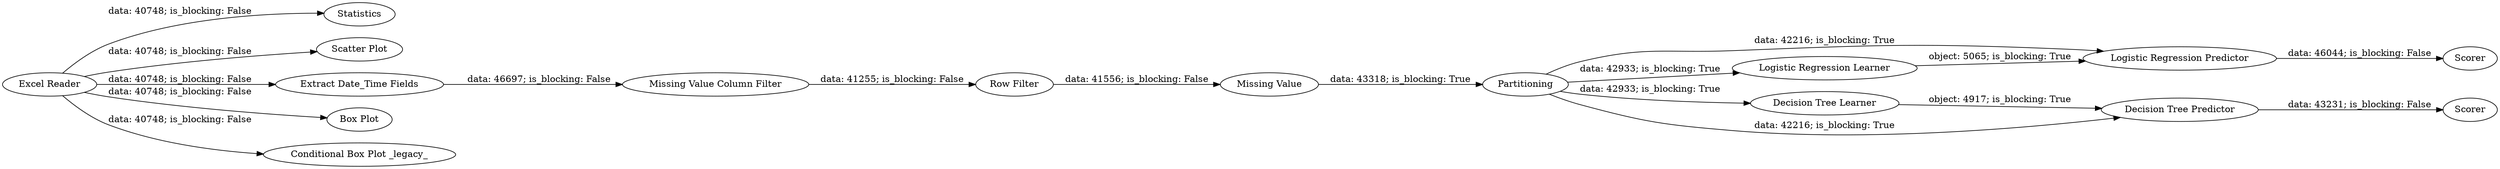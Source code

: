 digraph {
	"-7770376656964891939_8" [label="Missing Value Column Filter"]
	"-7770376656964891939_11" [label=Partitioning]
	"-7770376656964891939_14" [label="Logistic Regression Predictor"]
	"-7770376656964891939_4" [label=Statistics]
	"-7770376656964891939_13" [label="Decision Tree Predictor"]
	"-7770376656964891939_17" [label=Scorer]
	"-7770376656964891939_12" [label="Decision Tree Learner"]
	"-7770376656964891939_16" [label=Scorer]
	"-7770376656964891939_6" [label="Scatter Plot"]
	"-7770376656964891939_9" [label="Row Filter"]
	"-7770376656964891939_10" [label="Missing Value"]
	"-7770376656964891939_15" [label="Logistic Regression Learner"]
	"-7770376656964891939_7" [label="Extract Date_Time Fields"]
	"-7770376656964891939_3" [label="Box Plot"]
	"-7770376656964891939_5" [label="Conditional Box Plot _legacy_"]
	"-7770376656964891939_1" [label="Excel Reader"]
	"-7770376656964891939_1" -> "-7770376656964891939_4" [label="data: 40748; is_blocking: False"]
	"-7770376656964891939_10" -> "-7770376656964891939_11" [label="data: 43318; is_blocking: True"]
	"-7770376656964891939_1" -> "-7770376656964891939_5" [label="data: 40748; is_blocking: False"]
	"-7770376656964891939_13" -> "-7770376656964891939_16" [label="data: 43231; is_blocking: False"]
	"-7770376656964891939_11" -> "-7770376656964891939_14" [label="data: 42216; is_blocking: True"]
	"-7770376656964891939_1" -> "-7770376656964891939_3" [label="data: 40748; is_blocking: False"]
	"-7770376656964891939_11" -> "-7770376656964891939_15" [label="data: 42933; is_blocking: True"]
	"-7770376656964891939_8" -> "-7770376656964891939_9" [label="data: 41255; is_blocking: False"]
	"-7770376656964891939_11" -> "-7770376656964891939_13" [label="data: 42216; is_blocking: True"]
	"-7770376656964891939_12" -> "-7770376656964891939_13" [label="object: 4917; is_blocking: True"]
	"-7770376656964891939_7" -> "-7770376656964891939_8" [label="data: 46697; is_blocking: False"]
	"-7770376656964891939_9" -> "-7770376656964891939_10" [label="data: 41556; is_blocking: False"]
	"-7770376656964891939_15" -> "-7770376656964891939_14" [label="object: 5065; is_blocking: True"]
	"-7770376656964891939_14" -> "-7770376656964891939_17" [label="data: 46044; is_blocking: False"]
	"-7770376656964891939_1" -> "-7770376656964891939_6" [label="data: 40748; is_blocking: False"]
	"-7770376656964891939_11" -> "-7770376656964891939_12" [label="data: 42933; is_blocking: True"]
	"-7770376656964891939_1" -> "-7770376656964891939_7" [label="data: 40748; is_blocking: False"]
	rankdir=LR
}
